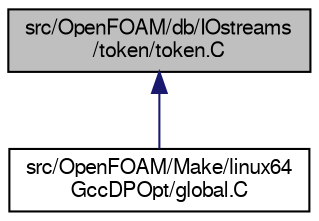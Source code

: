digraph "src/OpenFOAM/db/IOstreams/token/token.C"
{
  bgcolor="transparent";
  edge [fontname="FreeSans",fontsize="10",labelfontname="FreeSans",labelfontsize="10"];
  node [fontname="FreeSans",fontsize="10",shape=record];
  Node55 [label="src/OpenFOAM/db/IOstreams\l/token/token.C",height=0.2,width=0.4,color="black", fillcolor="grey75", style="filled", fontcolor="black"];
  Node55 -> Node56 [dir="back",color="midnightblue",fontsize="10",style="solid",fontname="FreeSans"];
  Node56 [label="src/OpenFOAM/Make/linux64\lGccDPOpt/global.C",height=0.2,width=0.4,color="black",URL="$a10511.html",tooltip="Define the globals used in the OpenFOAM library. It is important that these are constructed in the ap..."];
}
